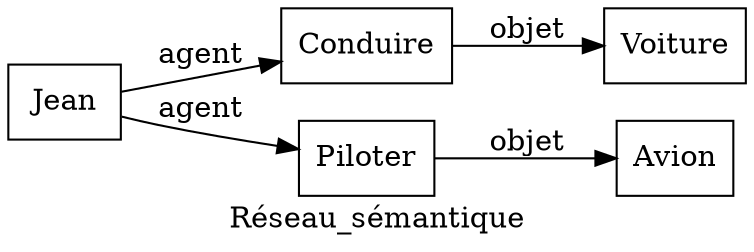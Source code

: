 digraph G {
 rankdir=LR;
 label="Réseau_sémantique";
 cmpFFPYMyeBOxhbOva[label="Jean",shape="box"];
 CfRPXBPJsfBOBjOzBJ[label="Conduire",shape="box"];
 KzhTTWJrbiqGjiLeai[label="Voiture",shape="box"];
 laiGlaEZMPXlWuGWSN[label="Piloter",shape="box"];
 apxQkTBSOLnOtLgqOg[label="Avion",shape="box"];

cmpFFPYMyeBOxhbOva->CfRPXBPJsfBOBjOzBJ[label="agent"];
CfRPXBPJsfBOBjOzBJ->KzhTTWJrbiqGjiLeai[label="objet"];
cmpFFPYMyeBOxhbOva->laiGlaEZMPXlWuGWSN[label="agent"];
laiGlaEZMPXlWuGWSN->apxQkTBSOLnOtLgqOg[label="objet"];

}
